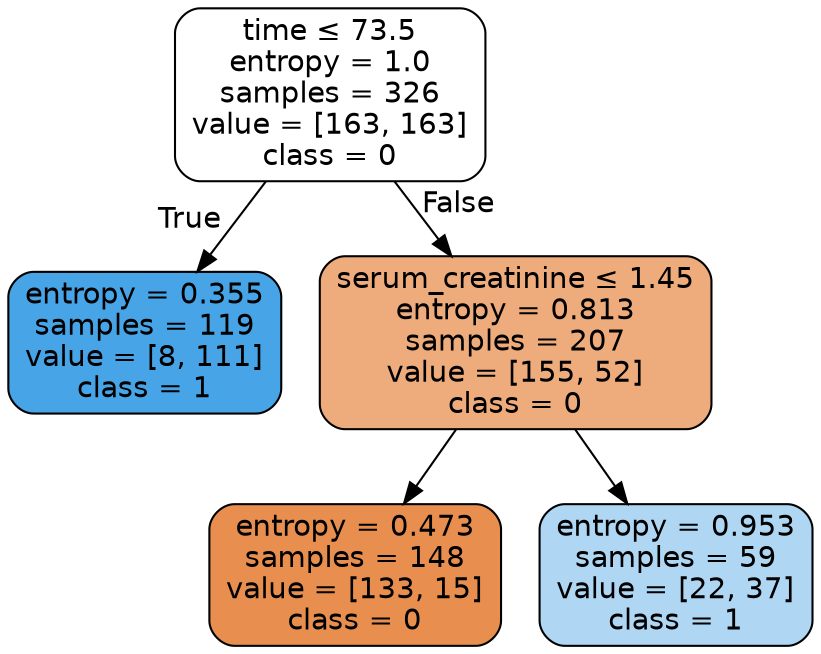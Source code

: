 digraph Tree {
node [shape=box, style="filled, rounded", color="black", fontname=helvetica] ;
edge [fontname=helvetica] ;
0 [label=<time &le; 73.5<br/>entropy = 1.0<br/>samples = 326<br/>value = [163, 163]<br/>class = 0>, fillcolor="#ffffff"] ;
1 [label=<entropy = 0.355<br/>samples = 119<br/>value = [8, 111]<br/>class = 1>, fillcolor="#47a4e7"] ;
0 -> 1 [labeldistance=2.5, labelangle=45, headlabel="True"] ;
2 [label=<serum_creatinine &le; 1.45<br/>entropy = 0.813<br/>samples = 207<br/>value = [155, 52]<br/>class = 0>, fillcolor="#eeab7b"] ;
0 -> 2 [labeldistance=2.5, labelangle=-45, headlabel="False"] ;
3 [label=<entropy = 0.473<br/>samples = 148<br/>value = [133, 15]<br/>class = 0>, fillcolor="#e88f4f"] ;
2 -> 3 ;
4 [label=<entropy = 0.953<br/>samples = 59<br/>value = [22, 37]<br/>class = 1>, fillcolor="#afd7f4"] ;
2 -> 4 ;
}